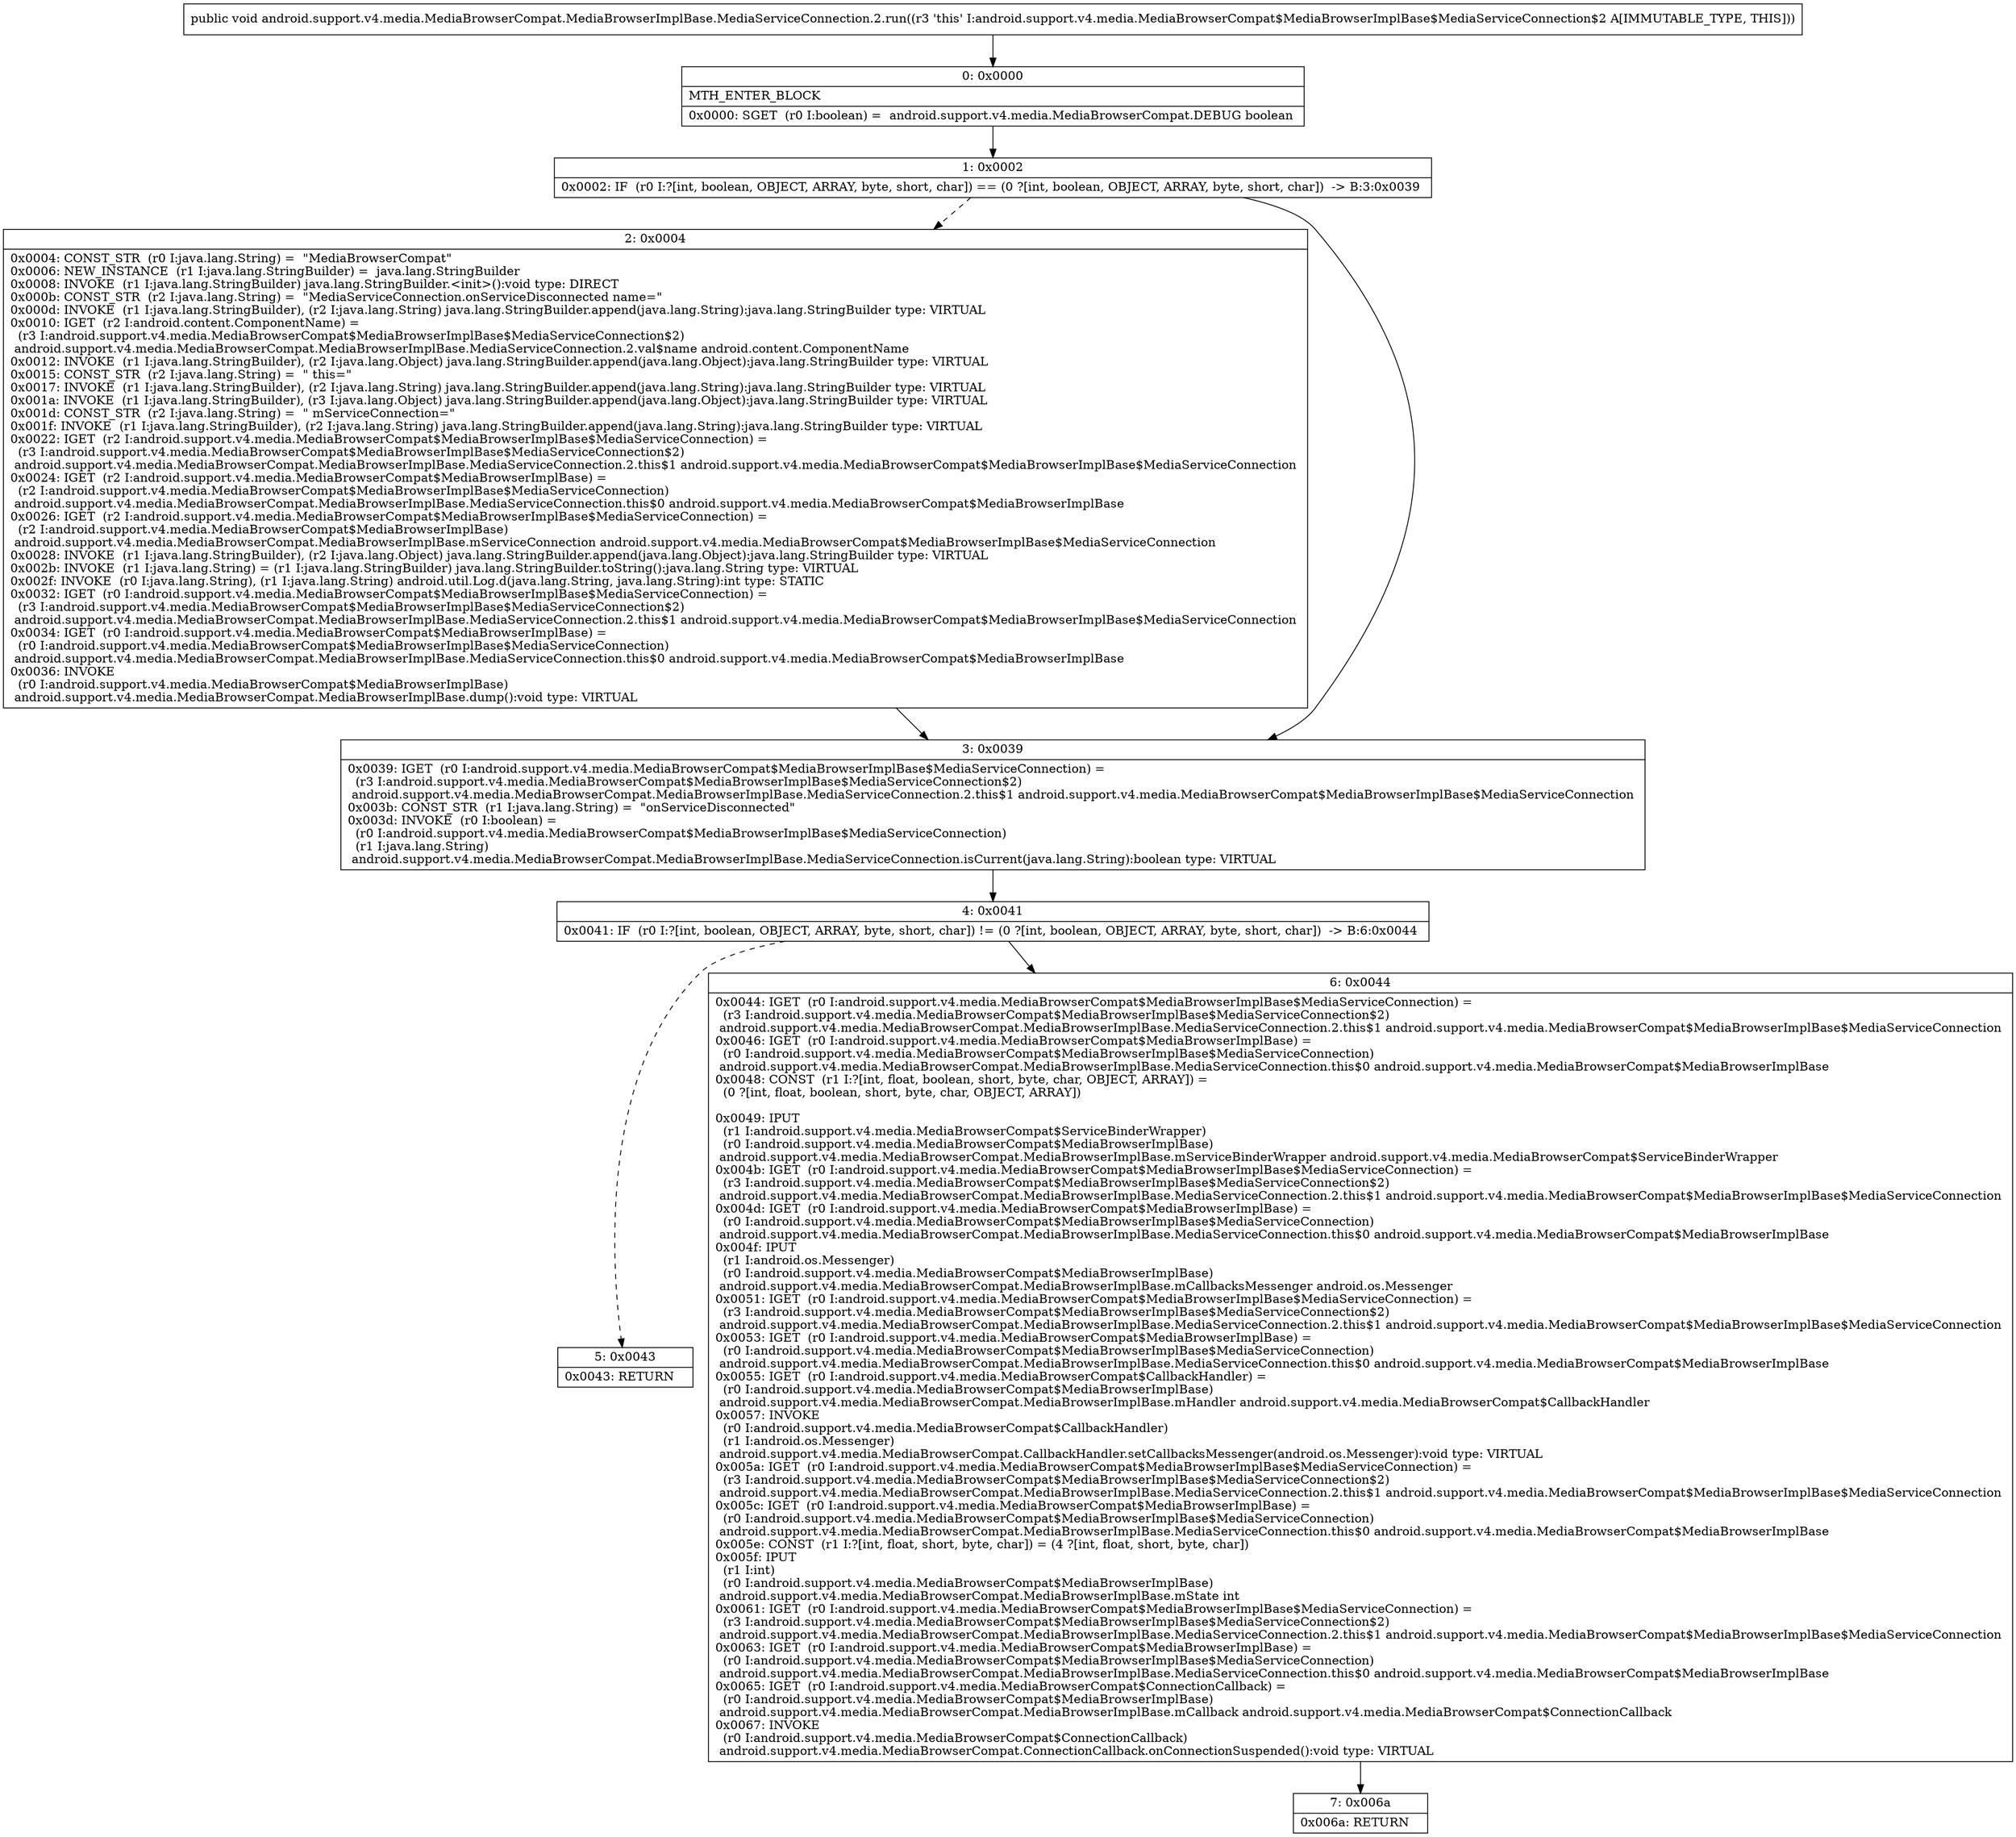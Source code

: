 digraph "CFG forandroid.support.v4.media.MediaBrowserCompat.MediaBrowserImplBase.MediaServiceConnection.2.run()V" {
Node_0 [shape=record,label="{0\:\ 0x0000|MTH_ENTER_BLOCK\l|0x0000: SGET  (r0 I:boolean) =  android.support.v4.media.MediaBrowserCompat.DEBUG boolean \l}"];
Node_1 [shape=record,label="{1\:\ 0x0002|0x0002: IF  (r0 I:?[int, boolean, OBJECT, ARRAY, byte, short, char]) == (0 ?[int, boolean, OBJECT, ARRAY, byte, short, char])  \-\> B:3:0x0039 \l}"];
Node_2 [shape=record,label="{2\:\ 0x0004|0x0004: CONST_STR  (r0 I:java.lang.String) =  \"MediaBrowserCompat\" \l0x0006: NEW_INSTANCE  (r1 I:java.lang.StringBuilder) =  java.lang.StringBuilder \l0x0008: INVOKE  (r1 I:java.lang.StringBuilder) java.lang.StringBuilder.\<init\>():void type: DIRECT \l0x000b: CONST_STR  (r2 I:java.lang.String) =  \"MediaServiceConnection.onServiceDisconnected name=\" \l0x000d: INVOKE  (r1 I:java.lang.StringBuilder), (r2 I:java.lang.String) java.lang.StringBuilder.append(java.lang.String):java.lang.StringBuilder type: VIRTUAL \l0x0010: IGET  (r2 I:android.content.ComponentName) = \l  (r3 I:android.support.v4.media.MediaBrowserCompat$MediaBrowserImplBase$MediaServiceConnection$2)\l android.support.v4.media.MediaBrowserCompat.MediaBrowserImplBase.MediaServiceConnection.2.val$name android.content.ComponentName \l0x0012: INVOKE  (r1 I:java.lang.StringBuilder), (r2 I:java.lang.Object) java.lang.StringBuilder.append(java.lang.Object):java.lang.StringBuilder type: VIRTUAL \l0x0015: CONST_STR  (r2 I:java.lang.String) =  \" this=\" \l0x0017: INVOKE  (r1 I:java.lang.StringBuilder), (r2 I:java.lang.String) java.lang.StringBuilder.append(java.lang.String):java.lang.StringBuilder type: VIRTUAL \l0x001a: INVOKE  (r1 I:java.lang.StringBuilder), (r3 I:java.lang.Object) java.lang.StringBuilder.append(java.lang.Object):java.lang.StringBuilder type: VIRTUAL \l0x001d: CONST_STR  (r2 I:java.lang.String) =  \" mServiceConnection=\" \l0x001f: INVOKE  (r1 I:java.lang.StringBuilder), (r2 I:java.lang.String) java.lang.StringBuilder.append(java.lang.String):java.lang.StringBuilder type: VIRTUAL \l0x0022: IGET  (r2 I:android.support.v4.media.MediaBrowserCompat$MediaBrowserImplBase$MediaServiceConnection) = \l  (r3 I:android.support.v4.media.MediaBrowserCompat$MediaBrowserImplBase$MediaServiceConnection$2)\l android.support.v4.media.MediaBrowserCompat.MediaBrowserImplBase.MediaServiceConnection.2.this$1 android.support.v4.media.MediaBrowserCompat$MediaBrowserImplBase$MediaServiceConnection \l0x0024: IGET  (r2 I:android.support.v4.media.MediaBrowserCompat$MediaBrowserImplBase) = \l  (r2 I:android.support.v4.media.MediaBrowserCompat$MediaBrowserImplBase$MediaServiceConnection)\l android.support.v4.media.MediaBrowserCompat.MediaBrowserImplBase.MediaServiceConnection.this$0 android.support.v4.media.MediaBrowserCompat$MediaBrowserImplBase \l0x0026: IGET  (r2 I:android.support.v4.media.MediaBrowserCompat$MediaBrowserImplBase$MediaServiceConnection) = \l  (r2 I:android.support.v4.media.MediaBrowserCompat$MediaBrowserImplBase)\l android.support.v4.media.MediaBrowserCompat.MediaBrowserImplBase.mServiceConnection android.support.v4.media.MediaBrowserCompat$MediaBrowserImplBase$MediaServiceConnection \l0x0028: INVOKE  (r1 I:java.lang.StringBuilder), (r2 I:java.lang.Object) java.lang.StringBuilder.append(java.lang.Object):java.lang.StringBuilder type: VIRTUAL \l0x002b: INVOKE  (r1 I:java.lang.String) = (r1 I:java.lang.StringBuilder) java.lang.StringBuilder.toString():java.lang.String type: VIRTUAL \l0x002f: INVOKE  (r0 I:java.lang.String), (r1 I:java.lang.String) android.util.Log.d(java.lang.String, java.lang.String):int type: STATIC \l0x0032: IGET  (r0 I:android.support.v4.media.MediaBrowserCompat$MediaBrowserImplBase$MediaServiceConnection) = \l  (r3 I:android.support.v4.media.MediaBrowserCompat$MediaBrowserImplBase$MediaServiceConnection$2)\l android.support.v4.media.MediaBrowserCompat.MediaBrowserImplBase.MediaServiceConnection.2.this$1 android.support.v4.media.MediaBrowserCompat$MediaBrowserImplBase$MediaServiceConnection \l0x0034: IGET  (r0 I:android.support.v4.media.MediaBrowserCompat$MediaBrowserImplBase) = \l  (r0 I:android.support.v4.media.MediaBrowserCompat$MediaBrowserImplBase$MediaServiceConnection)\l android.support.v4.media.MediaBrowserCompat.MediaBrowserImplBase.MediaServiceConnection.this$0 android.support.v4.media.MediaBrowserCompat$MediaBrowserImplBase \l0x0036: INVOKE  \l  (r0 I:android.support.v4.media.MediaBrowserCompat$MediaBrowserImplBase)\l android.support.v4.media.MediaBrowserCompat.MediaBrowserImplBase.dump():void type: VIRTUAL \l}"];
Node_3 [shape=record,label="{3\:\ 0x0039|0x0039: IGET  (r0 I:android.support.v4.media.MediaBrowserCompat$MediaBrowserImplBase$MediaServiceConnection) = \l  (r3 I:android.support.v4.media.MediaBrowserCompat$MediaBrowserImplBase$MediaServiceConnection$2)\l android.support.v4.media.MediaBrowserCompat.MediaBrowserImplBase.MediaServiceConnection.2.this$1 android.support.v4.media.MediaBrowserCompat$MediaBrowserImplBase$MediaServiceConnection \l0x003b: CONST_STR  (r1 I:java.lang.String) =  \"onServiceDisconnected\" \l0x003d: INVOKE  (r0 I:boolean) = \l  (r0 I:android.support.v4.media.MediaBrowserCompat$MediaBrowserImplBase$MediaServiceConnection)\l  (r1 I:java.lang.String)\l android.support.v4.media.MediaBrowserCompat.MediaBrowserImplBase.MediaServiceConnection.isCurrent(java.lang.String):boolean type: VIRTUAL \l}"];
Node_4 [shape=record,label="{4\:\ 0x0041|0x0041: IF  (r0 I:?[int, boolean, OBJECT, ARRAY, byte, short, char]) != (0 ?[int, boolean, OBJECT, ARRAY, byte, short, char])  \-\> B:6:0x0044 \l}"];
Node_5 [shape=record,label="{5\:\ 0x0043|0x0043: RETURN   \l}"];
Node_6 [shape=record,label="{6\:\ 0x0044|0x0044: IGET  (r0 I:android.support.v4.media.MediaBrowserCompat$MediaBrowserImplBase$MediaServiceConnection) = \l  (r3 I:android.support.v4.media.MediaBrowserCompat$MediaBrowserImplBase$MediaServiceConnection$2)\l android.support.v4.media.MediaBrowserCompat.MediaBrowserImplBase.MediaServiceConnection.2.this$1 android.support.v4.media.MediaBrowserCompat$MediaBrowserImplBase$MediaServiceConnection \l0x0046: IGET  (r0 I:android.support.v4.media.MediaBrowserCompat$MediaBrowserImplBase) = \l  (r0 I:android.support.v4.media.MediaBrowserCompat$MediaBrowserImplBase$MediaServiceConnection)\l android.support.v4.media.MediaBrowserCompat.MediaBrowserImplBase.MediaServiceConnection.this$0 android.support.v4.media.MediaBrowserCompat$MediaBrowserImplBase \l0x0048: CONST  (r1 I:?[int, float, boolean, short, byte, char, OBJECT, ARRAY]) = \l  (0 ?[int, float, boolean, short, byte, char, OBJECT, ARRAY])\l \l0x0049: IPUT  \l  (r1 I:android.support.v4.media.MediaBrowserCompat$ServiceBinderWrapper)\l  (r0 I:android.support.v4.media.MediaBrowserCompat$MediaBrowserImplBase)\l android.support.v4.media.MediaBrowserCompat.MediaBrowserImplBase.mServiceBinderWrapper android.support.v4.media.MediaBrowserCompat$ServiceBinderWrapper \l0x004b: IGET  (r0 I:android.support.v4.media.MediaBrowserCompat$MediaBrowserImplBase$MediaServiceConnection) = \l  (r3 I:android.support.v4.media.MediaBrowserCompat$MediaBrowserImplBase$MediaServiceConnection$2)\l android.support.v4.media.MediaBrowserCompat.MediaBrowserImplBase.MediaServiceConnection.2.this$1 android.support.v4.media.MediaBrowserCompat$MediaBrowserImplBase$MediaServiceConnection \l0x004d: IGET  (r0 I:android.support.v4.media.MediaBrowserCompat$MediaBrowserImplBase) = \l  (r0 I:android.support.v4.media.MediaBrowserCompat$MediaBrowserImplBase$MediaServiceConnection)\l android.support.v4.media.MediaBrowserCompat.MediaBrowserImplBase.MediaServiceConnection.this$0 android.support.v4.media.MediaBrowserCompat$MediaBrowserImplBase \l0x004f: IPUT  \l  (r1 I:android.os.Messenger)\l  (r0 I:android.support.v4.media.MediaBrowserCompat$MediaBrowserImplBase)\l android.support.v4.media.MediaBrowserCompat.MediaBrowserImplBase.mCallbacksMessenger android.os.Messenger \l0x0051: IGET  (r0 I:android.support.v4.media.MediaBrowserCompat$MediaBrowserImplBase$MediaServiceConnection) = \l  (r3 I:android.support.v4.media.MediaBrowserCompat$MediaBrowserImplBase$MediaServiceConnection$2)\l android.support.v4.media.MediaBrowserCompat.MediaBrowserImplBase.MediaServiceConnection.2.this$1 android.support.v4.media.MediaBrowserCompat$MediaBrowserImplBase$MediaServiceConnection \l0x0053: IGET  (r0 I:android.support.v4.media.MediaBrowserCompat$MediaBrowserImplBase) = \l  (r0 I:android.support.v4.media.MediaBrowserCompat$MediaBrowserImplBase$MediaServiceConnection)\l android.support.v4.media.MediaBrowserCompat.MediaBrowserImplBase.MediaServiceConnection.this$0 android.support.v4.media.MediaBrowserCompat$MediaBrowserImplBase \l0x0055: IGET  (r0 I:android.support.v4.media.MediaBrowserCompat$CallbackHandler) = \l  (r0 I:android.support.v4.media.MediaBrowserCompat$MediaBrowserImplBase)\l android.support.v4.media.MediaBrowserCompat.MediaBrowserImplBase.mHandler android.support.v4.media.MediaBrowserCompat$CallbackHandler \l0x0057: INVOKE  \l  (r0 I:android.support.v4.media.MediaBrowserCompat$CallbackHandler)\l  (r1 I:android.os.Messenger)\l android.support.v4.media.MediaBrowserCompat.CallbackHandler.setCallbacksMessenger(android.os.Messenger):void type: VIRTUAL \l0x005a: IGET  (r0 I:android.support.v4.media.MediaBrowserCompat$MediaBrowserImplBase$MediaServiceConnection) = \l  (r3 I:android.support.v4.media.MediaBrowserCompat$MediaBrowserImplBase$MediaServiceConnection$2)\l android.support.v4.media.MediaBrowserCompat.MediaBrowserImplBase.MediaServiceConnection.2.this$1 android.support.v4.media.MediaBrowserCompat$MediaBrowserImplBase$MediaServiceConnection \l0x005c: IGET  (r0 I:android.support.v4.media.MediaBrowserCompat$MediaBrowserImplBase) = \l  (r0 I:android.support.v4.media.MediaBrowserCompat$MediaBrowserImplBase$MediaServiceConnection)\l android.support.v4.media.MediaBrowserCompat.MediaBrowserImplBase.MediaServiceConnection.this$0 android.support.v4.media.MediaBrowserCompat$MediaBrowserImplBase \l0x005e: CONST  (r1 I:?[int, float, short, byte, char]) = (4 ?[int, float, short, byte, char]) \l0x005f: IPUT  \l  (r1 I:int)\l  (r0 I:android.support.v4.media.MediaBrowserCompat$MediaBrowserImplBase)\l android.support.v4.media.MediaBrowserCompat.MediaBrowserImplBase.mState int \l0x0061: IGET  (r0 I:android.support.v4.media.MediaBrowserCompat$MediaBrowserImplBase$MediaServiceConnection) = \l  (r3 I:android.support.v4.media.MediaBrowserCompat$MediaBrowserImplBase$MediaServiceConnection$2)\l android.support.v4.media.MediaBrowserCompat.MediaBrowserImplBase.MediaServiceConnection.2.this$1 android.support.v4.media.MediaBrowserCompat$MediaBrowserImplBase$MediaServiceConnection \l0x0063: IGET  (r0 I:android.support.v4.media.MediaBrowserCompat$MediaBrowserImplBase) = \l  (r0 I:android.support.v4.media.MediaBrowserCompat$MediaBrowserImplBase$MediaServiceConnection)\l android.support.v4.media.MediaBrowserCompat.MediaBrowserImplBase.MediaServiceConnection.this$0 android.support.v4.media.MediaBrowserCompat$MediaBrowserImplBase \l0x0065: IGET  (r0 I:android.support.v4.media.MediaBrowserCompat$ConnectionCallback) = \l  (r0 I:android.support.v4.media.MediaBrowserCompat$MediaBrowserImplBase)\l android.support.v4.media.MediaBrowserCompat.MediaBrowserImplBase.mCallback android.support.v4.media.MediaBrowserCompat$ConnectionCallback \l0x0067: INVOKE  \l  (r0 I:android.support.v4.media.MediaBrowserCompat$ConnectionCallback)\l android.support.v4.media.MediaBrowserCompat.ConnectionCallback.onConnectionSuspended():void type: VIRTUAL \l}"];
Node_7 [shape=record,label="{7\:\ 0x006a|0x006a: RETURN   \l}"];
MethodNode[shape=record,label="{public void android.support.v4.media.MediaBrowserCompat.MediaBrowserImplBase.MediaServiceConnection.2.run((r3 'this' I:android.support.v4.media.MediaBrowserCompat$MediaBrowserImplBase$MediaServiceConnection$2 A[IMMUTABLE_TYPE, THIS])) }"];
MethodNode -> Node_0;
Node_0 -> Node_1;
Node_1 -> Node_2[style=dashed];
Node_1 -> Node_3;
Node_2 -> Node_3;
Node_3 -> Node_4;
Node_4 -> Node_5[style=dashed];
Node_4 -> Node_6;
Node_6 -> Node_7;
}

